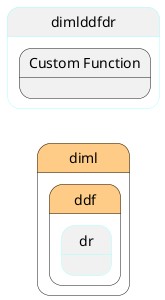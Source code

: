 @startuml
left to right direction


state "diml" as diml #ffcc88 {
state "ddf" as dimlddf #ffcc88 {
state "dr" as dimlddfdr ##aaffff {
}
}
}


state "dimlddfdr" as pstatename ##aaffff {
    state "Custom Function" as drfunction {
    }
}





@enduml
